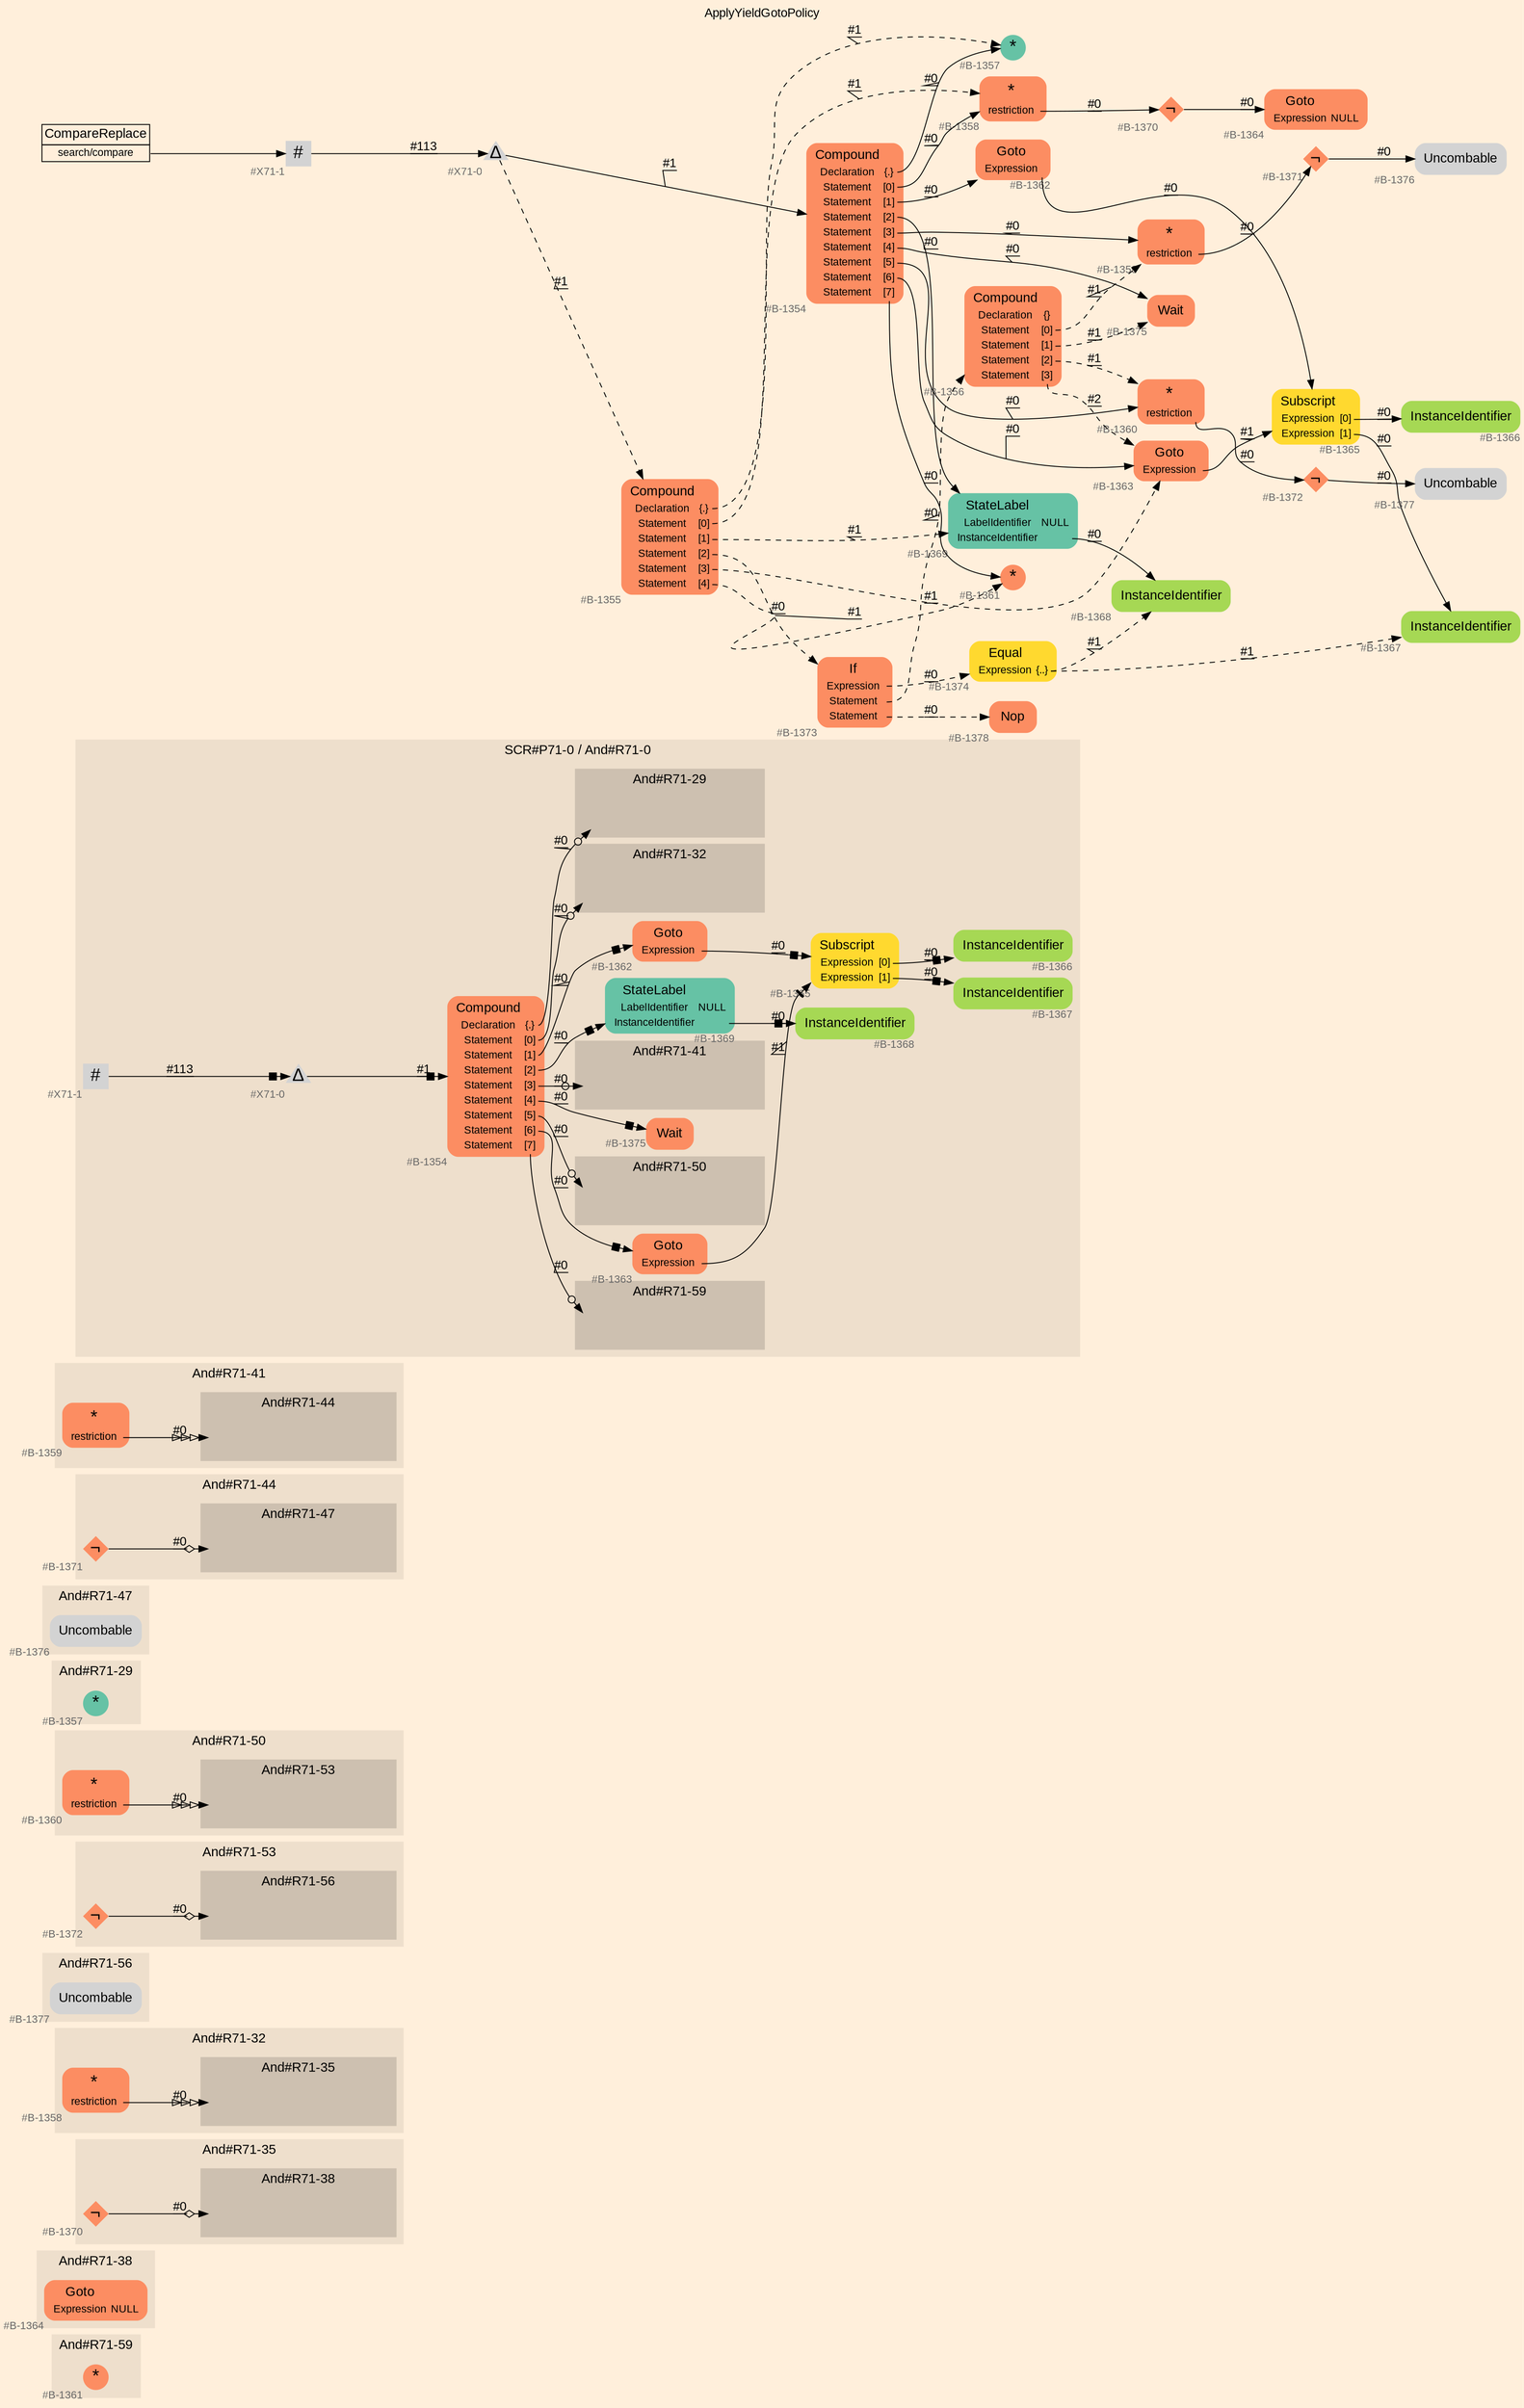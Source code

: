 digraph "ApplyYieldGotoPolicy" {
label = "ApplyYieldGotoPolicy"
labelloc = t
graph [
    rankdir = "LR"
    ranksep = 0.3
    bgcolor = antiquewhite1
    color = black
    fontcolor = black
    fontname = "Arial"
];
node [
    fontname = "Arial"
];
edge [
    fontname = "Arial"
];

// -------------------- figure And#R71-59 --------------------
// -------- region And#R71-59 ----------
subgraph "clusterAnd#R71-59" {
    label = "And#R71-59"
    style = "filled"
    color = antiquewhite2
    fontsize = "15"
    // -------- block And#R71-59/#B-1361 ----------
    "And#R71-59/#B-1361" [
        fillcolor = "/set28/2"
        xlabel = "#B-1361"
        fontsize = "12"
        fontcolor = grey40
        shape = "circle"
        label = <<FONT COLOR="black" POINT-SIZE="20">*</FONT>>
        style = "filled"
        penwidth = 0.0
        fixedsize = true
        width = 0.4
        height = 0.4
    ];
    
}


// -------------------- figure And#R71-38 --------------------
// -------- region And#R71-38 ----------
subgraph "clusterAnd#R71-38" {
    label = "And#R71-38"
    style = "filled"
    color = antiquewhite2
    fontsize = "15"
    // -------- block And#R71-38/#B-1364 ----------
    "And#R71-38/#B-1364" [
        fillcolor = "/set28/2"
        xlabel = "#B-1364"
        fontsize = "12"
        fontcolor = grey40
        shape = "plaintext"
        label = <<TABLE BORDER="0" CELLBORDER="0" CELLSPACING="0">
         <TR><TD><FONT COLOR="black" POINT-SIZE="15">Goto</FONT></TD></TR>
         <TR><TD><FONT COLOR="black" POINT-SIZE="12">Expression</FONT></TD><TD PORT="port0"><FONT COLOR="black" POINT-SIZE="12">NULL</FONT></TD></TR>
        </TABLE>>
        style = "rounded,filled"
    ];
    
}


// -------------------- figure And#R71-35 --------------------
// -------- region And#R71-35 ----------
subgraph "clusterAnd#R71-35" {
    label = "And#R71-35"
    style = "filled"
    color = antiquewhite2
    fontsize = "15"
    // -------- block And#R71-35/#B-1370 ----------
    "And#R71-35/#B-1370" [
        fillcolor = "/set28/2"
        xlabel = "#B-1370"
        fontsize = "12"
        fontcolor = grey40
        shape = "diamond"
        label = <<FONT COLOR="black" POINT-SIZE="20">¬</FONT>>
        style = "filled"
        penwidth = 0.0
        fixedsize = true
        width = 0.4
        height = 0.4
    ];
    
    // -------- region And#R71-35/And#R71-38 ----------
    subgraph "clusterAnd#R71-35/And#R71-38" {
        label = "And#R71-38"
        style = "filled"
        color = antiquewhite3
        fontsize = "15"
        // -------- block And#R71-35/And#R71-38/#B-1364 ----------
        "And#R71-35/And#R71-38/#B-1364" [
            fillcolor = "/set28/2"
            xlabel = "#B-1364"
            fontsize = "12"
            fontcolor = grey40
            shape = "none"
            style = "invisible"
        ];
        
    }
    
}

"And#R71-35/#B-1370" -> "And#R71-35/And#R71-38/#B-1364" [
    arrowhead="normalnoneodiamond"
    label = "#0"
    decorate = true
    color = black
    fontcolor = black
];


// -------------------- figure And#R71-32 --------------------
// -------- region And#R71-32 ----------
subgraph "clusterAnd#R71-32" {
    label = "And#R71-32"
    style = "filled"
    color = antiquewhite2
    fontsize = "15"
    // -------- block And#R71-32/#B-1358 ----------
    "And#R71-32/#B-1358" [
        fillcolor = "/set28/2"
        xlabel = "#B-1358"
        fontsize = "12"
        fontcolor = grey40
        shape = "plaintext"
        label = <<TABLE BORDER="0" CELLBORDER="0" CELLSPACING="0">
         <TR><TD><FONT COLOR="black" POINT-SIZE="20">*</FONT></TD></TR>
         <TR><TD><FONT COLOR="black" POINT-SIZE="12">restriction</FONT></TD><TD PORT="port0"></TD></TR>
        </TABLE>>
        style = "rounded,filled"
    ];
    
    // -------- region And#R71-32/And#R71-35 ----------
    subgraph "clusterAnd#R71-32/And#R71-35" {
        label = "And#R71-35"
        style = "filled"
        color = antiquewhite3
        fontsize = "15"
        // -------- block And#R71-32/And#R71-35/#B-1370 ----------
        "And#R71-32/And#R71-35/#B-1370" [
            fillcolor = "/set28/2"
            xlabel = "#B-1370"
            fontsize = "12"
            fontcolor = grey40
            shape = "none"
            style = "invisible"
        ];
        
    }
    
}

"And#R71-32/#B-1358":port0 -> "And#R71-32/And#R71-35/#B-1370" [
    arrowhead="normalonormalonormalonormal"
    label = "#0"
    decorate = true
    color = black
    fontcolor = black
];


// -------------------- figure And#R71-56 --------------------
// -------- region And#R71-56 ----------
subgraph "clusterAnd#R71-56" {
    label = "And#R71-56"
    style = "filled"
    color = antiquewhite2
    fontsize = "15"
    // -------- block And#R71-56/#B-1377 ----------
    "And#R71-56/#B-1377" [
        xlabel = "#B-1377"
        fontsize = "12"
        fontcolor = grey40
        shape = "plaintext"
        label = <<TABLE BORDER="0" CELLBORDER="0" CELLSPACING="0">
         <TR><TD><FONT COLOR="black" POINT-SIZE="15">Uncombable</FONT></TD></TR>
        </TABLE>>
        style = "rounded,filled"
    ];
    
}


// -------------------- figure And#R71-53 --------------------
// -------- region And#R71-53 ----------
subgraph "clusterAnd#R71-53" {
    label = "And#R71-53"
    style = "filled"
    color = antiquewhite2
    fontsize = "15"
    // -------- block And#R71-53/#B-1372 ----------
    "And#R71-53/#B-1372" [
        fillcolor = "/set28/2"
        xlabel = "#B-1372"
        fontsize = "12"
        fontcolor = grey40
        shape = "diamond"
        label = <<FONT COLOR="black" POINT-SIZE="20">¬</FONT>>
        style = "filled"
        penwidth = 0.0
        fixedsize = true
        width = 0.4
        height = 0.4
    ];
    
    // -------- region And#R71-53/And#R71-56 ----------
    subgraph "clusterAnd#R71-53/And#R71-56" {
        label = "And#R71-56"
        style = "filled"
        color = antiquewhite3
        fontsize = "15"
        // -------- block And#R71-53/And#R71-56/#B-1377 ----------
        "And#R71-53/And#R71-56/#B-1377" [
            xlabel = "#B-1377"
            fontsize = "12"
            fontcolor = grey40
            shape = "none"
            style = "invisible"
        ];
        
    }
    
}

"And#R71-53/#B-1372" -> "And#R71-53/And#R71-56/#B-1377" [
    arrowhead="normalnoneodiamond"
    label = "#0"
    decorate = true
    color = black
    fontcolor = black
];


// -------------------- figure And#R71-50 --------------------
// -------- region And#R71-50 ----------
subgraph "clusterAnd#R71-50" {
    label = "And#R71-50"
    style = "filled"
    color = antiquewhite2
    fontsize = "15"
    // -------- block And#R71-50/#B-1360 ----------
    "And#R71-50/#B-1360" [
        fillcolor = "/set28/2"
        xlabel = "#B-1360"
        fontsize = "12"
        fontcolor = grey40
        shape = "plaintext"
        label = <<TABLE BORDER="0" CELLBORDER="0" CELLSPACING="0">
         <TR><TD><FONT COLOR="black" POINT-SIZE="20">*</FONT></TD></TR>
         <TR><TD><FONT COLOR="black" POINT-SIZE="12">restriction</FONT></TD><TD PORT="port0"></TD></TR>
        </TABLE>>
        style = "rounded,filled"
    ];
    
    // -------- region And#R71-50/And#R71-53 ----------
    subgraph "clusterAnd#R71-50/And#R71-53" {
        label = "And#R71-53"
        style = "filled"
        color = antiquewhite3
        fontsize = "15"
        // -------- block And#R71-50/And#R71-53/#B-1372 ----------
        "And#R71-50/And#R71-53/#B-1372" [
            fillcolor = "/set28/2"
            xlabel = "#B-1372"
            fontsize = "12"
            fontcolor = grey40
            shape = "none"
            style = "invisible"
        ];
        
    }
    
}

"And#R71-50/#B-1360":port0 -> "And#R71-50/And#R71-53/#B-1372" [
    arrowhead="normalonormalonormalonormal"
    label = "#0"
    decorate = true
    color = black
    fontcolor = black
];


// -------------------- figure And#R71-29 --------------------
// -------- region And#R71-29 ----------
subgraph "clusterAnd#R71-29" {
    label = "And#R71-29"
    style = "filled"
    color = antiquewhite2
    fontsize = "15"
    // -------- block And#R71-29/#B-1357 ----------
    "And#R71-29/#B-1357" [
        fillcolor = "/set28/1"
        xlabel = "#B-1357"
        fontsize = "12"
        fontcolor = grey40
        shape = "circle"
        label = <<FONT COLOR="black" POINT-SIZE="20">*</FONT>>
        style = "filled"
        penwidth = 0.0
        fixedsize = true
        width = 0.4
        height = 0.4
    ];
    
}


// -------------------- figure And#R71-47 --------------------
// -------- region And#R71-47 ----------
subgraph "clusterAnd#R71-47" {
    label = "And#R71-47"
    style = "filled"
    color = antiquewhite2
    fontsize = "15"
    // -------- block And#R71-47/#B-1376 ----------
    "And#R71-47/#B-1376" [
        xlabel = "#B-1376"
        fontsize = "12"
        fontcolor = grey40
        shape = "plaintext"
        label = <<TABLE BORDER="0" CELLBORDER="0" CELLSPACING="0">
         <TR><TD><FONT COLOR="black" POINT-SIZE="15">Uncombable</FONT></TD></TR>
        </TABLE>>
        style = "rounded,filled"
    ];
    
}


// -------------------- figure And#R71-44 --------------------
// -------- region And#R71-44 ----------
subgraph "clusterAnd#R71-44" {
    label = "And#R71-44"
    style = "filled"
    color = antiquewhite2
    fontsize = "15"
    // -------- block And#R71-44/#B-1371 ----------
    "And#R71-44/#B-1371" [
        fillcolor = "/set28/2"
        xlabel = "#B-1371"
        fontsize = "12"
        fontcolor = grey40
        shape = "diamond"
        label = <<FONT COLOR="black" POINT-SIZE="20">¬</FONT>>
        style = "filled"
        penwidth = 0.0
        fixedsize = true
        width = 0.4
        height = 0.4
    ];
    
    // -------- region And#R71-44/And#R71-47 ----------
    subgraph "clusterAnd#R71-44/And#R71-47" {
        label = "And#R71-47"
        style = "filled"
        color = antiquewhite3
        fontsize = "15"
        // -------- block And#R71-44/And#R71-47/#B-1376 ----------
        "And#R71-44/And#R71-47/#B-1376" [
            xlabel = "#B-1376"
            fontsize = "12"
            fontcolor = grey40
            shape = "none"
            style = "invisible"
        ];
        
    }
    
}

"And#R71-44/#B-1371" -> "And#R71-44/And#R71-47/#B-1376" [
    arrowhead="normalnoneodiamond"
    label = "#0"
    decorate = true
    color = black
    fontcolor = black
];


// -------------------- figure And#R71-41 --------------------
// -------- region And#R71-41 ----------
subgraph "clusterAnd#R71-41" {
    label = "And#R71-41"
    style = "filled"
    color = antiquewhite2
    fontsize = "15"
    // -------- block And#R71-41/#B-1359 ----------
    "And#R71-41/#B-1359" [
        fillcolor = "/set28/2"
        xlabel = "#B-1359"
        fontsize = "12"
        fontcolor = grey40
        shape = "plaintext"
        label = <<TABLE BORDER="0" CELLBORDER="0" CELLSPACING="0">
         <TR><TD><FONT COLOR="black" POINT-SIZE="20">*</FONT></TD></TR>
         <TR><TD><FONT COLOR="black" POINT-SIZE="12">restriction</FONT></TD><TD PORT="port0"></TD></TR>
        </TABLE>>
        style = "rounded,filled"
    ];
    
    // -------- region And#R71-41/And#R71-44 ----------
    subgraph "clusterAnd#R71-41/And#R71-44" {
        label = "And#R71-44"
        style = "filled"
        color = antiquewhite3
        fontsize = "15"
        // -------- block And#R71-41/And#R71-44/#B-1371 ----------
        "And#R71-41/And#R71-44/#B-1371" [
            fillcolor = "/set28/2"
            xlabel = "#B-1371"
            fontsize = "12"
            fontcolor = grey40
            shape = "none"
            style = "invisible"
        ];
        
    }
    
}

"And#R71-41/#B-1359":port0 -> "And#R71-41/And#R71-44/#B-1371" [
    arrowhead="normalonormalonormalonormal"
    label = "#0"
    decorate = true
    color = black
    fontcolor = black
];


// -------------------- figure And#R71-0 --------------------
// -------- region And#R71-0 ----------
subgraph "clusterAnd#R71-0" {
    label = "SCR#P71-0 / And#R71-0"
    style = "filled"
    color = antiquewhite2
    fontsize = "15"
    // -------- block And#R71-0/#B-1354 ----------
    "And#R71-0/#B-1354" [
        fillcolor = "/set28/2"
        xlabel = "#B-1354"
        fontsize = "12"
        fontcolor = grey40
        shape = "plaintext"
        label = <<TABLE BORDER="0" CELLBORDER="0" CELLSPACING="0">
         <TR><TD><FONT COLOR="black" POINT-SIZE="15">Compound</FONT></TD></TR>
         <TR><TD><FONT COLOR="black" POINT-SIZE="12">Declaration</FONT></TD><TD PORT="port0"><FONT COLOR="black" POINT-SIZE="12">{.}</FONT></TD></TR>
         <TR><TD><FONT COLOR="black" POINT-SIZE="12">Statement</FONT></TD><TD PORT="port1"><FONT COLOR="black" POINT-SIZE="12">[0]</FONT></TD></TR>
         <TR><TD><FONT COLOR="black" POINT-SIZE="12">Statement</FONT></TD><TD PORT="port2"><FONT COLOR="black" POINT-SIZE="12">[1]</FONT></TD></TR>
         <TR><TD><FONT COLOR="black" POINT-SIZE="12">Statement</FONT></TD><TD PORT="port3"><FONT COLOR="black" POINT-SIZE="12">[2]</FONT></TD></TR>
         <TR><TD><FONT COLOR="black" POINT-SIZE="12">Statement</FONT></TD><TD PORT="port4"><FONT COLOR="black" POINT-SIZE="12">[3]</FONT></TD></TR>
         <TR><TD><FONT COLOR="black" POINT-SIZE="12">Statement</FONT></TD><TD PORT="port5"><FONT COLOR="black" POINT-SIZE="12">[4]</FONT></TD></TR>
         <TR><TD><FONT COLOR="black" POINT-SIZE="12">Statement</FONT></TD><TD PORT="port6"><FONT COLOR="black" POINT-SIZE="12">[5]</FONT></TD></TR>
         <TR><TD><FONT COLOR="black" POINT-SIZE="12">Statement</FONT></TD><TD PORT="port7"><FONT COLOR="black" POINT-SIZE="12">[6]</FONT></TD></TR>
         <TR><TD><FONT COLOR="black" POINT-SIZE="12">Statement</FONT></TD><TD PORT="port8"><FONT COLOR="black" POINT-SIZE="12">[7]</FONT></TD></TR>
        </TABLE>>
        style = "rounded,filled"
    ];
    
    // -------- block And#R71-0/#B-1362 ----------
    "And#R71-0/#B-1362" [
        fillcolor = "/set28/2"
        xlabel = "#B-1362"
        fontsize = "12"
        fontcolor = grey40
        shape = "plaintext"
        label = <<TABLE BORDER="0" CELLBORDER="0" CELLSPACING="0">
         <TR><TD><FONT COLOR="black" POINT-SIZE="15">Goto</FONT></TD></TR>
         <TR><TD><FONT COLOR="black" POINT-SIZE="12">Expression</FONT></TD><TD PORT="port0"></TD></TR>
        </TABLE>>
        style = "rounded,filled"
    ];
    
    // -------- block And#R71-0/#B-1363 ----------
    "And#R71-0/#B-1363" [
        fillcolor = "/set28/2"
        xlabel = "#B-1363"
        fontsize = "12"
        fontcolor = grey40
        shape = "plaintext"
        label = <<TABLE BORDER="0" CELLBORDER="0" CELLSPACING="0">
         <TR><TD><FONT COLOR="black" POINT-SIZE="15">Goto</FONT></TD></TR>
         <TR><TD><FONT COLOR="black" POINT-SIZE="12">Expression</FONT></TD><TD PORT="port0"></TD></TR>
        </TABLE>>
        style = "rounded,filled"
    ];
    
    // -------- block And#R71-0/#B-1365 ----------
    "And#R71-0/#B-1365" [
        fillcolor = "/set28/6"
        xlabel = "#B-1365"
        fontsize = "12"
        fontcolor = grey40
        shape = "plaintext"
        label = <<TABLE BORDER="0" CELLBORDER="0" CELLSPACING="0">
         <TR><TD><FONT COLOR="black" POINT-SIZE="15">Subscript</FONT></TD></TR>
         <TR><TD><FONT COLOR="black" POINT-SIZE="12">Expression</FONT></TD><TD PORT="port0"><FONT COLOR="black" POINT-SIZE="12">[0]</FONT></TD></TR>
         <TR><TD><FONT COLOR="black" POINT-SIZE="12">Expression</FONT></TD><TD PORT="port1"><FONT COLOR="black" POINT-SIZE="12">[1]</FONT></TD></TR>
        </TABLE>>
        style = "rounded,filled"
    ];
    
    // -------- block And#R71-0/#B-1366 ----------
    "And#R71-0/#B-1366" [
        fillcolor = "/set28/5"
        xlabel = "#B-1366"
        fontsize = "12"
        fontcolor = grey40
        shape = "plaintext"
        label = <<TABLE BORDER="0" CELLBORDER="0" CELLSPACING="0">
         <TR><TD><FONT COLOR="black" POINT-SIZE="15">InstanceIdentifier</FONT></TD></TR>
        </TABLE>>
        style = "rounded,filled"
    ];
    
    // -------- block And#R71-0/#B-1367 ----------
    "And#R71-0/#B-1367" [
        fillcolor = "/set28/5"
        xlabel = "#B-1367"
        fontsize = "12"
        fontcolor = grey40
        shape = "plaintext"
        label = <<TABLE BORDER="0" CELLBORDER="0" CELLSPACING="0">
         <TR><TD><FONT COLOR="black" POINT-SIZE="15">InstanceIdentifier</FONT></TD></TR>
        </TABLE>>
        style = "rounded,filled"
    ];
    
    // -------- block And#R71-0/#B-1368 ----------
    "And#R71-0/#B-1368" [
        fillcolor = "/set28/5"
        xlabel = "#B-1368"
        fontsize = "12"
        fontcolor = grey40
        shape = "plaintext"
        label = <<TABLE BORDER="0" CELLBORDER="0" CELLSPACING="0">
         <TR><TD><FONT COLOR="black" POINT-SIZE="15">InstanceIdentifier</FONT></TD></TR>
        </TABLE>>
        style = "rounded,filled"
    ];
    
    // -------- block And#R71-0/#B-1369 ----------
    "And#R71-0/#B-1369" [
        fillcolor = "/set28/1"
        xlabel = "#B-1369"
        fontsize = "12"
        fontcolor = grey40
        shape = "plaintext"
        label = <<TABLE BORDER="0" CELLBORDER="0" CELLSPACING="0">
         <TR><TD><FONT COLOR="black" POINT-SIZE="15">StateLabel</FONT></TD></TR>
         <TR><TD><FONT COLOR="black" POINT-SIZE="12">LabelIdentifier</FONT></TD><TD PORT="port0"><FONT COLOR="black" POINT-SIZE="12">NULL</FONT></TD></TR>
         <TR><TD><FONT COLOR="black" POINT-SIZE="12">InstanceIdentifier</FONT></TD><TD PORT="port1"></TD></TR>
        </TABLE>>
        style = "rounded,filled"
    ];
    
    // -------- block And#R71-0/#B-1375 ----------
    "And#R71-0/#B-1375" [
        fillcolor = "/set28/2"
        xlabel = "#B-1375"
        fontsize = "12"
        fontcolor = grey40
        shape = "plaintext"
        label = <<TABLE BORDER="0" CELLBORDER="0" CELLSPACING="0">
         <TR><TD><FONT COLOR="black" POINT-SIZE="15">Wait</FONT></TD></TR>
        </TABLE>>
        style = "rounded,filled"
    ];
    
    // -------- block And#R71-0/#X71-0 ----------
    "And#R71-0/#X71-0" [
        xlabel = "#X71-0"
        fontsize = "12"
        fontcolor = grey40
        shape = "triangle"
        label = <<FONT COLOR="black" POINT-SIZE="20">Δ</FONT>>
        style = "filled"
        penwidth = 0.0
        fixedsize = true
        width = 0.4
        height = 0.4
    ];
    
    // -------- block And#R71-0/#X71-1 ----------
    "And#R71-0/#X71-1" [
        xlabel = "#X71-1"
        fontsize = "12"
        fontcolor = grey40
        shape = "square"
        label = <<FONT COLOR="black" POINT-SIZE="20">#</FONT>>
        style = "filled"
        penwidth = 0.0
        fixedsize = true
        width = 0.4
        height = 0.4
    ];
    
    // -------- region And#R71-0/And#R71-41 ----------
    subgraph "clusterAnd#R71-0/And#R71-41" {
        label = "And#R71-41"
        style = "filled"
        color = antiquewhite3
        fontsize = "15"
        // -------- block And#R71-0/And#R71-41/#B-1359 ----------
        "And#R71-0/And#R71-41/#B-1359" [
            fillcolor = "/set28/2"
            xlabel = "#B-1359"
            fontsize = "12"
            fontcolor = grey40
            shape = "none"
            style = "invisible"
        ];
        
    }
    
    // -------- region And#R71-0/And#R71-29 ----------
    subgraph "clusterAnd#R71-0/And#R71-29" {
        label = "And#R71-29"
        style = "filled"
        color = antiquewhite3
        fontsize = "15"
        // -------- block And#R71-0/And#R71-29/#B-1357 ----------
        "And#R71-0/And#R71-29/#B-1357" [
            fillcolor = "/set28/1"
            xlabel = "#B-1357"
            fontsize = "12"
            fontcolor = grey40
            shape = "none"
            style = "invisible"
        ];
        
    }
    
    // -------- region And#R71-0/And#R71-50 ----------
    subgraph "clusterAnd#R71-0/And#R71-50" {
        label = "And#R71-50"
        style = "filled"
        color = antiquewhite3
        fontsize = "15"
        // -------- block And#R71-0/And#R71-50/#B-1360 ----------
        "And#R71-0/And#R71-50/#B-1360" [
            fillcolor = "/set28/2"
            xlabel = "#B-1360"
            fontsize = "12"
            fontcolor = grey40
            shape = "none"
            style = "invisible"
        ];
        
    }
    
    // -------- region And#R71-0/And#R71-32 ----------
    subgraph "clusterAnd#R71-0/And#R71-32" {
        label = "And#R71-32"
        style = "filled"
        color = antiquewhite3
        fontsize = "15"
        // -------- block And#R71-0/And#R71-32/#B-1358 ----------
        "And#R71-0/And#R71-32/#B-1358" [
            fillcolor = "/set28/2"
            xlabel = "#B-1358"
            fontsize = "12"
            fontcolor = grey40
            shape = "none"
            style = "invisible"
        ];
        
    }
    
    // -------- region And#R71-0/And#R71-59 ----------
    subgraph "clusterAnd#R71-0/And#R71-59" {
        label = "And#R71-59"
        style = "filled"
        color = antiquewhite3
        fontsize = "15"
        // -------- block And#R71-0/And#R71-59/#B-1361 ----------
        "And#R71-0/And#R71-59/#B-1361" [
            fillcolor = "/set28/2"
            xlabel = "#B-1361"
            fontsize = "12"
            fontcolor = grey40
            shape = "none"
            style = "invisible"
        ];
        
    }
    
}

"And#R71-0/#B-1354":port0 -> "And#R71-0/And#R71-29/#B-1357" [
    arrowhead="normalnoneodot"
    label = "#0"
    decorate = true
    color = black
    fontcolor = black
];

"And#R71-0/#B-1354":port1 -> "And#R71-0/And#R71-32/#B-1358" [
    arrowhead="normalnoneodot"
    label = "#0"
    decorate = true
    color = black
    fontcolor = black
];

"And#R71-0/#B-1354":port2 -> "And#R71-0/#B-1362" [
    arrowhead="normalnonebox"
    label = "#0"
    decorate = true
    color = black
    fontcolor = black
];

"And#R71-0/#B-1354":port3 -> "And#R71-0/#B-1369" [
    arrowhead="normalnonebox"
    label = "#0"
    decorate = true
    color = black
    fontcolor = black
];

"And#R71-0/#B-1354":port4 -> "And#R71-0/And#R71-41/#B-1359" [
    arrowhead="normalnoneodot"
    label = "#0"
    decorate = true
    color = black
    fontcolor = black
];

"And#R71-0/#B-1354":port5 -> "And#R71-0/#B-1375" [
    arrowhead="normalnonebox"
    label = "#0"
    decorate = true
    color = black
    fontcolor = black
];

"And#R71-0/#B-1354":port6 -> "And#R71-0/And#R71-50/#B-1360" [
    arrowhead="normalnoneodot"
    label = "#0"
    decorate = true
    color = black
    fontcolor = black
];

"And#R71-0/#B-1354":port7 -> "And#R71-0/#B-1363" [
    arrowhead="normalnonebox"
    label = "#0"
    decorate = true
    color = black
    fontcolor = black
];

"And#R71-0/#B-1354":port8 -> "And#R71-0/And#R71-59/#B-1361" [
    arrowhead="normalnoneodot"
    label = "#0"
    decorate = true
    color = black
    fontcolor = black
];

"And#R71-0/#B-1362":port0 -> "And#R71-0/#B-1365" [
    arrowhead="normalnonebox"
    label = "#0"
    decorate = true
    color = black
    fontcolor = black
];

"And#R71-0/#B-1363":port0 -> "And#R71-0/#B-1365" [
    arrowhead="normalnonetee"
    label = "#1"
    decorate = true
    color = black
    fontcolor = black
];

"And#R71-0/#B-1365":port0 -> "And#R71-0/#B-1366" [
    arrowhead="normalnonebox"
    label = "#0"
    decorate = true
    color = black
    fontcolor = black
];

"And#R71-0/#B-1365":port1 -> "And#R71-0/#B-1367" [
    arrowhead="normalnonebox"
    label = "#0"
    decorate = true
    color = black
    fontcolor = black
];

"And#R71-0/#B-1369":port1 -> "And#R71-0/#B-1368" [
    arrowhead="normalnonebox"
    label = "#0"
    decorate = true
    color = black
    fontcolor = black
];

"And#R71-0/#X71-0" -> "And#R71-0/#B-1354" [
    arrowhead="normalnonebox"
    label = "#1"
    decorate = true
    color = black
    fontcolor = black
];

"And#R71-0/#X71-1" -> "And#R71-0/#X71-0" [
    arrowhead="normalnonebox"
    label = "#113"
    decorate = true
    color = black
    fontcolor = black
];


// -------------------- transformation figure --------------------
// -------- block CR#X71-2 ----------
"CR#X71-2" [
    fillcolor = antiquewhite1
    fontsize = "12"
    fontcolor = grey40
    shape = "plaintext"
    label = <<TABLE BORDER="0" CELLBORDER="1" CELLSPACING="0">
     <TR><TD><FONT COLOR="black" POINT-SIZE="15">CompareReplace</FONT></TD></TR>
     <TR><TD PORT="port0"><FONT COLOR="black" POINT-SIZE="12">search/compare</FONT></TD></TR>
    </TABLE>>
    style = "filled"
    color = black
];

// -------- block #X71-1 ----------
"#X71-1" [
    xlabel = "#X71-1"
    fontsize = "12"
    fontcolor = grey40
    shape = "square"
    label = <<FONT COLOR="black" POINT-SIZE="20">#</FONT>>
    style = "filled"
    penwidth = 0.0
    fixedsize = true
    width = 0.4
    height = 0.4
];

// -------- block #X71-0 ----------
"#X71-0" [
    xlabel = "#X71-0"
    fontsize = "12"
    fontcolor = grey40
    shape = "triangle"
    label = <<FONT COLOR="black" POINT-SIZE="20">Δ</FONT>>
    style = "filled"
    penwidth = 0.0
    fixedsize = true
    width = 0.4
    height = 0.4
];

// -------- block #B-1354 ----------
"#B-1354" [
    fillcolor = "/set28/2"
    xlabel = "#B-1354"
    fontsize = "12"
    fontcolor = grey40
    shape = "plaintext"
    label = <<TABLE BORDER="0" CELLBORDER="0" CELLSPACING="0">
     <TR><TD><FONT COLOR="black" POINT-SIZE="15">Compound</FONT></TD></TR>
     <TR><TD><FONT COLOR="black" POINT-SIZE="12">Declaration</FONT></TD><TD PORT="port0"><FONT COLOR="black" POINT-SIZE="12">{.}</FONT></TD></TR>
     <TR><TD><FONT COLOR="black" POINT-SIZE="12">Statement</FONT></TD><TD PORT="port1"><FONT COLOR="black" POINT-SIZE="12">[0]</FONT></TD></TR>
     <TR><TD><FONT COLOR="black" POINT-SIZE="12">Statement</FONT></TD><TD PORT="port2"><FONT COLOR="black" POINT-SIZE="12">[1]</FONT></TD></TR>
     <TR><TD><FONT COLOR="black" POINT-SIZE="12">Statement</FONT></TD><TD PORT="port3"><FONT COLOR="black" POINT-SIZE="12">[2]</FONT></TD></TR>
     <TR><TD><FONT COLOR="black" POINT-SIZE="12">Statement</FONT></TD><TD PORT="port4"><FONT COLOR="black" POINT-SIZE="12">[3]</FONT></TD></TR>
     <TR><TD><FONT COLOR="black" POINT-SIZE="12">Statement</FONT></TD><TD PORT="port5"><FONT COLOR="black" POINT-SIZE="12">[4]</FONT></TD></TR>
     <TR><TD><FONT COLOR="black" POINT-SIZE="12">Statement</FONT></TD><TD PORT="port6"><FONT COLOR="black" POINT-SIZE="12">[5]</FONT></TD></TR>
     <TR><TD><FONT COLOR="black" POINT-SIZE="12">Statement</FONT></TD><TD PORT="port7"><FONT COLOR="black" POINT-SIZE="12">[6]</FONT></TD></TR>
     <TR><TD><FONT COLOR="black" POINT-SIZE="12">Statement</FONT></TD><TD PORT="port8"><FONT COLOR="black" POINT-SIZE="12">[7]</FONT></TD></TR>
    </TABLE>>
    style = "rounded,filled"
];

// -------- block #B-1357 ----------
"#B-1357" [
    fillcolor = "/set28/1"
    xlabel = "#B-1357"
    fontsize = "12"
    fontcolor = grey40
    shape = "circle"
    label = <<FONT COLOR="black" POINT-SIZE="20">*</FONT>>
    style = "filled"
    penwidth = 0.0
    fixedsize = true
    width = 0.4
    height = 0.4
];

// -------- block #B-1358 ----------
"#B-1358" [
    fillcolor = "/set28/2"
    xlabel = "#B-1358"
    fontsize = "12"
    fontcolor = grey40
    shape = "plaintext"
    label = <<TABLE BORDER="0" CELLBORDER="0" CELLSPACING="0">
     <TR><TD><FONT COLOR="black" POINT-SIZE="20">*</FONT></TD></TR>
     <TR><TD><FONT COLOR="black" POINT-SIZE="12">restriction</FONT></TD><TD PORT="port0"></TD></TR>
    </TABLE>>
    style = "rounded,filled"
];

// -------- block #B-1370 ----------
"#B-1370" [
    fillcolor = "/set28/2"
    xlabel = "#B-1370"
    fontsize = "12"
    fontcolor = grey40
    shape = "diamond"
    label = <<FONT COLOR="black" POINT-SIZE="20">¬</FONT>>
    style = "filled"
    penwidth = 0.0
    fixedsize = true
    width = 0.4
    height = 0.4
];

// -------- block #B-1364 ----------
"#B-1364" [
    fillcolor = "/set28/2"
    xlabel = "#B-1364"
    fontsize = "12"
    fontcolor = grey40
    shape = "plaintext"
    label = <<TABLE BORDER="0" CELLBORDER="0" CELLSPACING="0">
     <TR><TD><FONT COLOR="black" POINT-SIZE="15">Goto</FONT></TD></TR>
     <TR><TD><FONT COLOR="black" POINT-SIZE="12">Expression</FONT></TD><TD PORT="port0"><FONT COLOR="black" POINT-SIZE="12">NULL</FONT></TD></TR>
    </TABLE>>
    style = "rounded,filled"
];

// -------- block #B-1362 ----------
"#B-1362" [
    fillcolor = "/set28/2"
    xlabel = "#B-1362"
    fontsize = "12"
    fontcolor = grey40
    shape = "plaintext"
    label = <<TABLE BORDER="0" CELLBORDER="0" CELLSPACING="0">
     <TR><TD><FONT COLOR="black" POINT-SIZE="15">Goto</FONT></TD></TR>
     <TR><TD><FONT COLOR="black" POINT-SIZE="12">Expression</FONT></TD><TD PORT="port0"></TD></TR>
    </TABLE>>
    style = "rounded,filled"
];

// -------- block #B-1365 ----------
"#B-1365" [
    fillcolor = "/set28/6"
    xlabel = "#B-1365"
    fontsize = "12"
    fontcolor = grey40
    shape = "plaintext"
    label = <<TABLE BORDER="0" CELLBORDER="0" CELLSPACING="0">
     <TR><TD><FONT COLOR="black" POINT-SIZE="15">Subscript</FONT></TD></TR>
     <TR><TD><FONT COLOR="black" POINT-SIZE="12">Expression</FONT></TD><TD PORT="port0"><FONT COLOR="black" POINT-SIZE="12">[0]</FONT></TD></TR>
     <TR><TD><FONT COLOR="black" POINT-SIZE="12">Expression</FONT></TD><TD PORT="port1"><FONT COLOR="black" POINT-SIZE="12">[1]</FONT></TD></TR>
    </TABLE>>
    style = "rounded,filled"
];

// -------- block #B-1366 ----------
"#B-1366" [
    fillcolor = "/set28/5"
    xlabel = "#B-1366"
    fontsize = "12"
    fontcolor = grey40
    shape = "plaintext"
    label = <<TABLE BORDER="0" CELLBORDER="0" CELLSPACING="0">
     <TR><TD><FONT COLOR="black" POINT-SIZE="15">InstanceIdentifier</FONT></TD></TR>
    </TABLE>>
    style = "rounded,filled"
];

// -------- block #B-1367 ----------
"#B-1367" [
    fillcolor = "/set28/5"
    xlabel = "#B-1367"
    fontsize = "12"
    fontcolor = grey40
    shape = "plaintext"
    label = <<TABLE BORDER="0" CELLBORDER="0" CELLSPACING="0">
     <TR><TD><FONT COLOR="black" POINT-SIZE="15">InstanceIdentifier</FONT></TD></TR>
    </TABLE>>
    style = "rounded,filled"
];

// -------- block #B-1369 ----------
"#B-1369" [
    fillcolor = "/set28/1"
    xlabel = "#B-1369"
    fontsize = "12"
    fontcolor = grey40
    shape = "plaintext"
    label = <<TABLE BORDER="0" CELLBORDER="0" CELLSPACING="0">
     <TR><TD><FONT COLOR="black" POINT-SIZE="15">StateLabel</FONT></TD></TR>
     <TR><TD><FONT COLOR="black" POINT-SIZE="12">LabelIdentifier</FONT></TD><TD PORT="port0"><FONT COLOR="black" POINT-SIZE="12">NULL</FONT></TD></TR>
     <TR><TD><FONT COLOR="black" POINT-SIZE="12">InstanceIdentifier</FONT></TD><TD PORT="port1"></TD></TR>
    </TABLE>>
    style = "rounded,filled"
];

// -------- block #B-1368 ----------
"#B-1368" [
    fillcolor = "/set28/5"
    xlabel = "#B-1368"
    fontsize = "12"
    fontcolor = grey40
    shape = "plaintext"
    label = <<TABLE BORDER="0" CELLBORDER="0" CELLSPACING="0">
     <TR><TD><FONT COLOR="black" POINT-SIZE="15">InstanceIdentifier</FONT></TD></TR>
    </TABLE>>
    style = "rounded,filled"
];

// -------- block #B-1359 ----------
"#B-1359" [
    fillcolor = "/set28/2"
    xlabel = "#B-1359"
    fontsize = "12"
    fontcolor = grey40
    shape = "plaintext"
    label = <<TABLE BORDER="0" CELLBORDER="0" CELLSPACING="0">
     <TR><TD><FONT COLOR="black" POINT-SIZE="20">*</FONT></TD></TR>
     <TR><TD><FONT COLOR="black" POINT-SIZE="12">restriction</FONT></TD><TD PORT="port0"></TD></TR>
    </TABLE>>
    style = "rounded,filled"
];

// -------- block #B-1371 ----------
"#B-1371" [
    fillcolor = "/set28/2"
    xlabel = "#B-1371"
    fontsize = "12"
    fontcolor = grey40
    shape = "diamond"
    label = <<FONT COLOR="black" POINT-SIZE="20">¬</FONT>>
    style = "filled"
    penwidth = 0.0
    fixedsize = true
    width = 0.4
    height = 0.4
];

// -------- block #B-1376 ----------
"#B-1376" [
    xlabel = "#B-1376"
    fontsize = "12"
    fontcolor = grey40
    shape = "plaintext"
    label = <<TABLE BORDER="0" CELLBORDER="0" CELLSPACING="0">
     <TR><TD><FONT COLOR="black" POINT-SIZE="15">Uncombable</FONT></TD></TR>
    </TABLE>>
    style = "rounded,filled"
];

// -------- block #B-1375 ----------
"#B-1375" [
    fillcolor = "/set28/2"
    xlabel = "#B-1375"
    fontsize = "12"
    fontcolor = grey40
    shape = "plaintext"
    label = <<TABLE BORDER="0" CELLBORDER="0" CELLSPACING="0">
     <TR><TD><FONT COLOR="black" POINT-SIZE="15">Wait</FONT></TD></TR>
    </TABLE>>
    style = "rounded,filled"
];

// -------- block #B-1360 ----------
"#B-1360" [
    fillcolor = "/set28/2"
    xlabel = "#B-1360"
    fontsize = "12"
    fontcolor = grey40
    shape = "plaintext"
    label = <<TABLE BORDER="0" CELLBORDER="0" CELLSPACING="0">
     <TR><TD><FONT COLOR="black" POINT-SIZE="20">*</FONT></TD></TR>
     <TR><TD><FONT COLOR="black" POINT-SIZE="12">restriction</FONT></TD><TD PORT="port0"></TD></TR>
    </TABLE>>
    style = "rounded,filled"
];

// -------- block #B-1372 ----------
"#B-1372" [
    fillcolor = "/set28/2"
    xlabel = "#B-1372"
    fontsize = "12"
    fontcolor = grey40
    shape = "diamond"
    label = <<FONT COLOR="black" POINT-SIZE="20">¬</FONT>>
    style = "filled"
    penwidth = 0.0
    fixedsize = true
    width = 0.4
    height = 0.4
];

// -------- block #B-1377 ----------
"#B-1377" [
    xlabel = "#B-1377"
    fontsize = "12"
    fontcolor = grey40
    shape = "plaintext"
    label = <<TABLE BORDER="0" CELLBORDER="0" CELLSPACING="0">
     <TR><TD><FONT COLOR="black" POINT-SIZE="15">Uncombable</FONT></TD></TR>
    </TABLE>>
    style = "rounded,filled"
];

// -------- block #B-1363 ----------
"#B-1363" [
    fillcolor = "/set28/2"
    xlabel = "#B-1363"
    fontsize = "12"
    fontcolor = grey40
    shape = "plaintext"
    label = <<TABLE BORDER="0" CELLBORDER="0" CELLSPACING="0">
     <TR><TD><FONT COLOR="black" POINT-SIZE="15">Goto</FONT></TD></TR>
     <TR><TD><FONT COLOR="black" POINT-SIZE="12">Expression</FONT></TD><TD PORT="port0"></TD></TR>
    </TABLE>>
    style = "rounded,filled"
];

// -------- block #B-1361 ----------
"#B-1361" [
    fillcolor = "/set28/2"
    xlabel = "#B-1361"
    fontsize = "12"
    fontcolor = grey40
    shape = "circle"
    label = <<FONT COLOR="black" POINT-SIZE="20">*</FONT>>
    style = "filled"
    penwidth = 0.0
    fixedsize = true
    width = 0.4
    height = 0.4
];

// -------- block #B-1355 ----------
"#B-1355" [
    fillcolor = "/set28/2"
    xlabel = "#B-1355"
    fontsize = "12"
    fontcolor = grey40
    shape = "plaintext"
    label = <<TABLE BORDER="0" CELLBORDER="0" CELLSPACING="0">
     <TR><TD><FONT COLOR="black" POINT-SIZE="15">Compound</FONT></TD></TR>
     <TR><TD><FONT COLOR="black" POINT-SIZE="12">Declaration</FONT></TD><TD PORT="port0"><FONT COLOR="black" POINT-SIZE="12">{.}</FONT></TD></TR>
     <TR><TD><FONT COLOR="black" POINT-SIZE="12">Statement</FONT></TD><TD PORT="port1"><FONT COLOR="black" POINT-SIZE="12">[0]</FONT></TD></TR>
     <TR><TD><FONT COLOR="black" POINT-SIZE="12">Statement</FONT></TD><TD PORT="port2"><FONT COLOR="black" POINT-SIZE="12">[1]</FONT></TD></TR>
     <TR><TD><FONT COLOR="black" POINT-SIZE="12">Statement</FONT></TD><TD PORT="port3"><FONT COLOR="black" POINT-SIZE="12">[2]</FONT></TD></TR>
     <TR><TD><FONT COLOR="black" POINT-SIZE="12">Statement</FONT></TD><TD PORT="port4"><FONT COLOR="black" POINT-SIZE="12">[3]</FONT></TD></TR>
     <TR><TD><FONT COLOR="black" POINT-SIZE="12">Statement</FONT></TD><TD PORT="port5"><FONT COLOR="black" POINT-SIZE="12">[4]</FONT></TD></TR>
    </TABLE>>
    style = "rounded,filled"
];

// -------- block #B-1373 ----------
"#B-1373" [
    fillcolor = "/set28/2"
    xlabel = "#B-1373"
    fontsize = "12"
    fontcolor = grey40
    shape = "plaintext"
    label = <<TABLE BORDER="0" CELLBORDER="0" CELLSPACING="0">
     <TR><TD><FONT COLOR="black" POINT-SIZE="15">If</FONT></TD></TR>
     <TR><TD><FONT COLOR="black" POINT-SIZE="12">Expression</FONT></TD><TD PORT="port0"></TD></TR>
     <TR><TD><FONT COLOR="black" POINT-SIZE="12">Statement</FONT></TD><TD PORT="port1"></TD></TR>
     <TR><TD><FONT COLOR="black" POINT-SIZE="12">Statement</FONT></TD><TD PORT="port2"></TD></TR>
    </TABLE>>
    style = "rounded,filled"
];

// -------- block #B-1374 ----------
"#B-1374" [
    fillcolor = "/set28/6"
    xlabel = "#B-1374"
    fontsize = "12"
    fontcolor = grey40
    shape = "plaintext"
    label = <<TABLE BORDER="0" CELLBORDER="0" CELLSPACING="0">
     <TR><TD><FONT COLOR="black" POINT-SIZE="15">Equal</FONT></TD></TR>
     <TR><TD><FONT COLOR="black" POINT-SIZE="12">Expression</FONT></TD><TD PORT="port0"><FONT COLOR="black" POINT-SIZE="12">{..}</FONT></TD></TR>
    </TABLE>>
    style = "rounded,filled"
];

// -------- block #B-1356 ----------
"#B-1356" [
    fillcolor = "/set28/2"
    xlabel = "#B-1356"
    fontsize = "12"
    fontcolor = grey40
    shape = "plaintext"
    label = <<TABLE BORDER="0" CELLBORDER="0" CELLSPACING="0">
     <TR><TD><FONT COLOR="black" POINT-SIZE="15">Compound</FONT></TD></TR>
     <TR><TD><FONT COLOR="black" POINT-SIZE="12">Declaration</FONT></TD><TD PORT="port0"><FONT COLOR="black" POINT-SIZE="12">{}</FONT></TD></TR>
     <TR><TD><FONT COLOR="black" POINT-SIZE="12">Statement</FONT></TD><TD PORT="port1"><FONT COLOR="black" POINT-SIZE="12">[0]</FONT></TD></TR>
     <TR><TD><FONT COLOR="black" POINT-SIZE="12">Statement</FONT></TD><TD PORT="port2"><FONT COLOR="black" POINT-SIZE="12">[1]</FONT></TD></TR>
     <TR><TD><FONT COLOR="black" POINT-SIZE="12">Statement</FONT></TD><TD PORT="port3"><FONT COLOR="black" POINT-SIZE="12">[2]</FONT></TD></TR>
     <TR><TD><FONT COLOR="black" POINT-SIZE="12">Statement</FONT></TD><TD PORT="port4"><FONT COLOR="black" POINT-SIZE="12">[3]</FONT></TD></TR>
    </TABLE>>
    style = "rounded,filled"
];

// -------- block #B-1378 ----------
"#B-1378" [
    fillcolor = "/set28/2"
    xlabel = "#B-1378"
    fontsize = "12"
    fontcolor = grey40
    shape = "plaintext"
    label = <<TABLE BORDER="0" CELLBORDER="0" CELLSPACING="0">
     <TR><TD><FONT COLOR="black" POINT-SIZE="15">Nop</FONT></TD></TR>
    </TABLE>>
    style = "rounded,filled"
];

"CR#X71-2":port0 -> "#X71-1" [
    label = ""
    decorate = true
    color = black
    fontcolor = black
];

"#X71-1" -> "#X71-0" [
    label = "#113"
    decorate = true
    color = black
    fontcolor = black
];

"#X71-0" -> "#B-1354" [
    label = "#1"
    decorate = true
    color = black
    fontcolor = black
];

"#X71-0" -> "#B-1355" [
    style="dashed"
    label = "#1"
    decorate = true
    color = black
    fontcolor = black
];

"#B-1354":port0 -> "#B-1357" [
    label = "#0"
    decorate = true
    color = black
    fontcolor = black
];

"#B-1354":port1 -> "#B-1358" [
    label = "#0"
    decorate = true
    color = black
    fontcolor = black
];

"#B-1354":port2 -> "#B-1362" [
    label = "#0"
    decorate = true
    color = black
    fontcolor = black
];

"#B-1354":port3 -> "#B-1369" [
    label = "#0"
    decorate = true
    color = black
    fontcolor = black
];

"#B-1354":port4 -> "#B-1359" [
    label = "#0"
    decorate = true
    color = black
    fontcolor = black
];

"#B-1354":port5 -> "#B-1375" [
    label = "#0"
    decorate = true
    color = black
    fontcolor = black
];

"#B-1354":port6 -> "#B-1360" [
    label = "#0"
    decorate = true
    color = black
    fontcolor = black
];

"#B-1354":port7 -> "#B-1363" [
    label = "#0"
    decorate = true
    color = black
    fontcolor = black
];

"#B-1354":port8 -> "#B-1361" [
    label = "#0"
    decorate = true
    color = black
    fontcolor = black
];

"#B-1358":port0 -> "#B-1370" [
    label = "#0"
    decorate = true
    color = black
    fontcolor = black
];

"#B-1370" -> "#B-1364" [
    label = "#0"
    decorate = true
    color = black
    fontcolor = black
];

"#B-1362":port0 -> "#B-1365" [
    label = "#0"
    decorate = true
    color = black
    fontcolor = black
];

"#B-1365":port0 -> "#B-1366" [
    label = "#0"
    decorate = true
    color = black
    fontcolor = black
];

"#B-1365":port1 -> "#B-1367" [
    label = "#0"
    decorate = true
    color = black
    fontcolor = black
];

"#B-1369":port1 -> "#B-1368" [
    label = "#0"
    decorate = true
    color = black
    fontcolor = black
];

"#B-1359":port0 -> "#B-1371" [
    label = "#0"
    decorate = true
    color = black
    fontcolor = black
];

"#B-1371" -> "#B-1376" [
    label = "#0"
    decorate = true
    color = black
    fontcolor = black
];

"#B-1360":port0 -> "#B-1372" [
    label = "#0"
    decorate = true
    color = black
    fontcolor = black
];

"#B-1372" -> "#B-1377" [
    label = "#0"
    decorate = true
    color = black
    fontcolor = black
];

"#B-1363":port0 -> "#B-1365" [
    label = "#1"
    decorate = true
    color = black
    fontcolor = black
];

"#B-1355":port0 -> "#B-1357" [
    style="dashed"
    label = "#1"
    decorate = true
    color = black
    fontcolor = black
];

"#B-1355":port1 -> "#B-1358" [
    style="dashed"
    label = "#1"
    decorate = true
    color = black
    fontcolor = black
];

"#B-1355":port2 -> "#B-1369" [
    style="dashed"
    label = "#1"
    decorate = true
    color = black
    fontcolor = black
];

"#B-1355":port3 -> "#B-1373" [
    style="dashed"
    label = "#0"
    decorate = true
    color = black
    fontcolor = black
];

"#B-1355":port4 -> "#B-1363" [
    style="dashed"
    label = "#1"
    decorate = true
    color = black
    fontcolor = black
];

"#B-1355":port5 -> "#B-1361" [
    style="dashed"
    label = "#1"
    decorate = true
    color = black
    fontcolor = black
];

"#B-1373":port0 -> "#B-1374" [
    style="dashed"
    label = "#0"
    decorate = true
    color = black
    fontcolor = black
];

"#B-1373":port1 -> "#B-1356" [
    style="dashed"
    label = "#0"
    decorate = true
    color = black
    fontcolor = black
];

"#B-1373":port2 -> "#B-1378" [
    style="dashed"
    label = "#0"
    decorate = true
    color = black
    fontcolor = black
];

"#B-1374":port0 -> "#B-1367" [
    style="dashed"
    label = "#1"
    decorate = true
    color = black
    fontcolor = black
];

"#B-1374":port0 -> "#B-1368" [
    style="dashed"
    label = "#1"
    decorate = true
    color = black
    fontcolor = black
];

"#B-1356":port1 -> "#B-1359" [
    style="dashed"
    label = "#1"
    decorate = true
    color = black
    fontcolor = black
];

"#B-1356":port2 -> "#B-1375" [
    style="dashed"
    label = "#1"
    decorate = true
    color = black
    fontcolor = black
];

"#B-1356":port3 -> "#B-1360" [
    style="dashed"
    label = "#1"
    decorate = true
    color = black
    fontcolor = black
];

"#B-1356":port4 -> "#B-1363" [
    style="dashed"
    label = "#2"
    decorate = true
    color = black
    fontcolor = black
];


}
